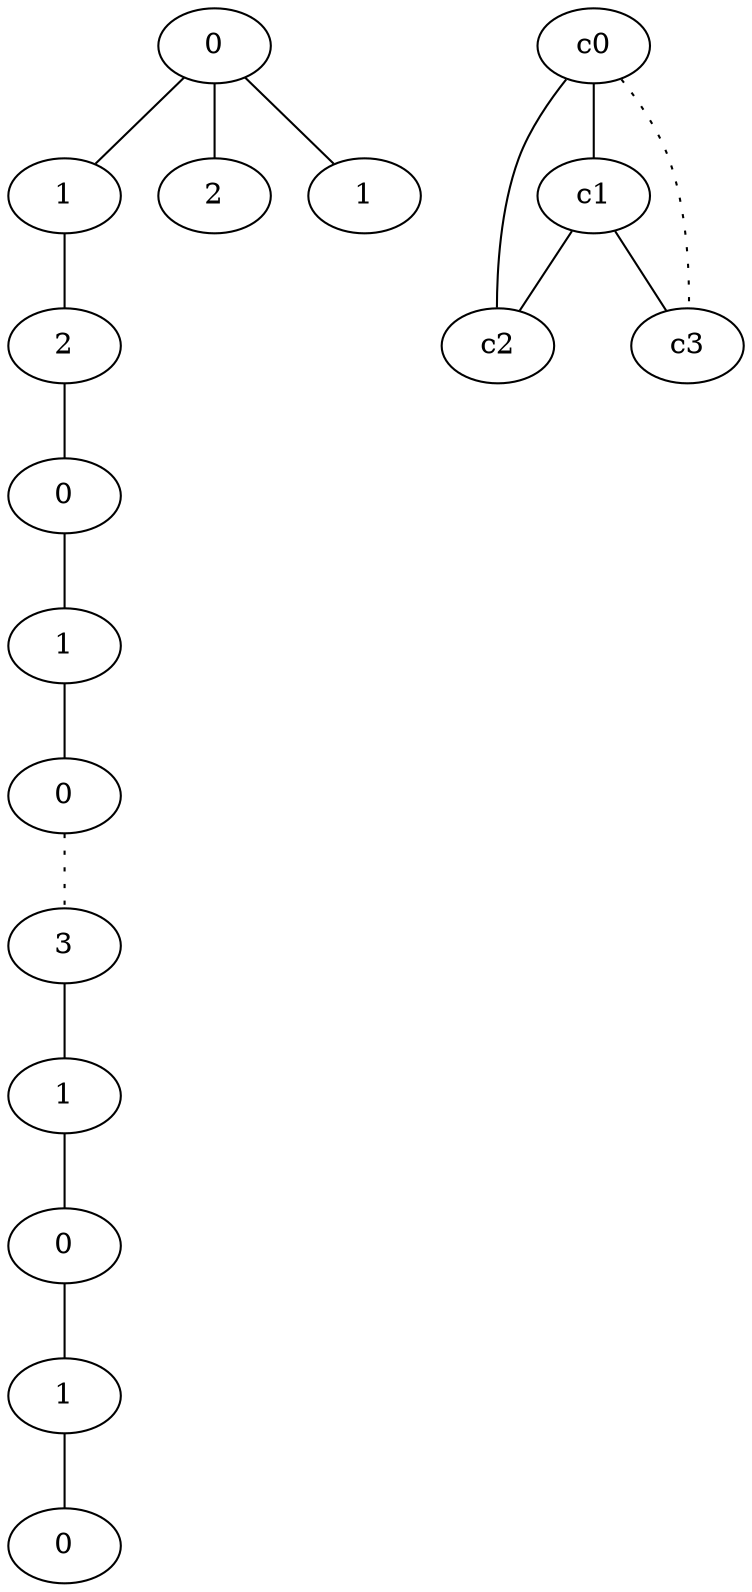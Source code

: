 graph {
a0[label=0];
a1[label=1];
a2[label=2];
a3[label=0];
a4[label=1];
a5[label=0];
a6[label=3];
a7[label=1];
a8[label=0];
a9[label=1];
a10[label=0];
a11[label=2];
a12[label=1];
a0 -- a1;
a0 -- a11;
a0 -- a12;
a1 -- a2;
a2 -- a3;
a3 -- a4;
a4 -- a5;
a5 -- a6 [style=dotted];
a6 -- a7;
a7 -- a8;
a8 -- a9;
a9 -- a10;
c0 -- c1;
c0 -- c2;
c0 -- c3 [style=dotted];
c1 -- c2;
c1 -- c3;
}
